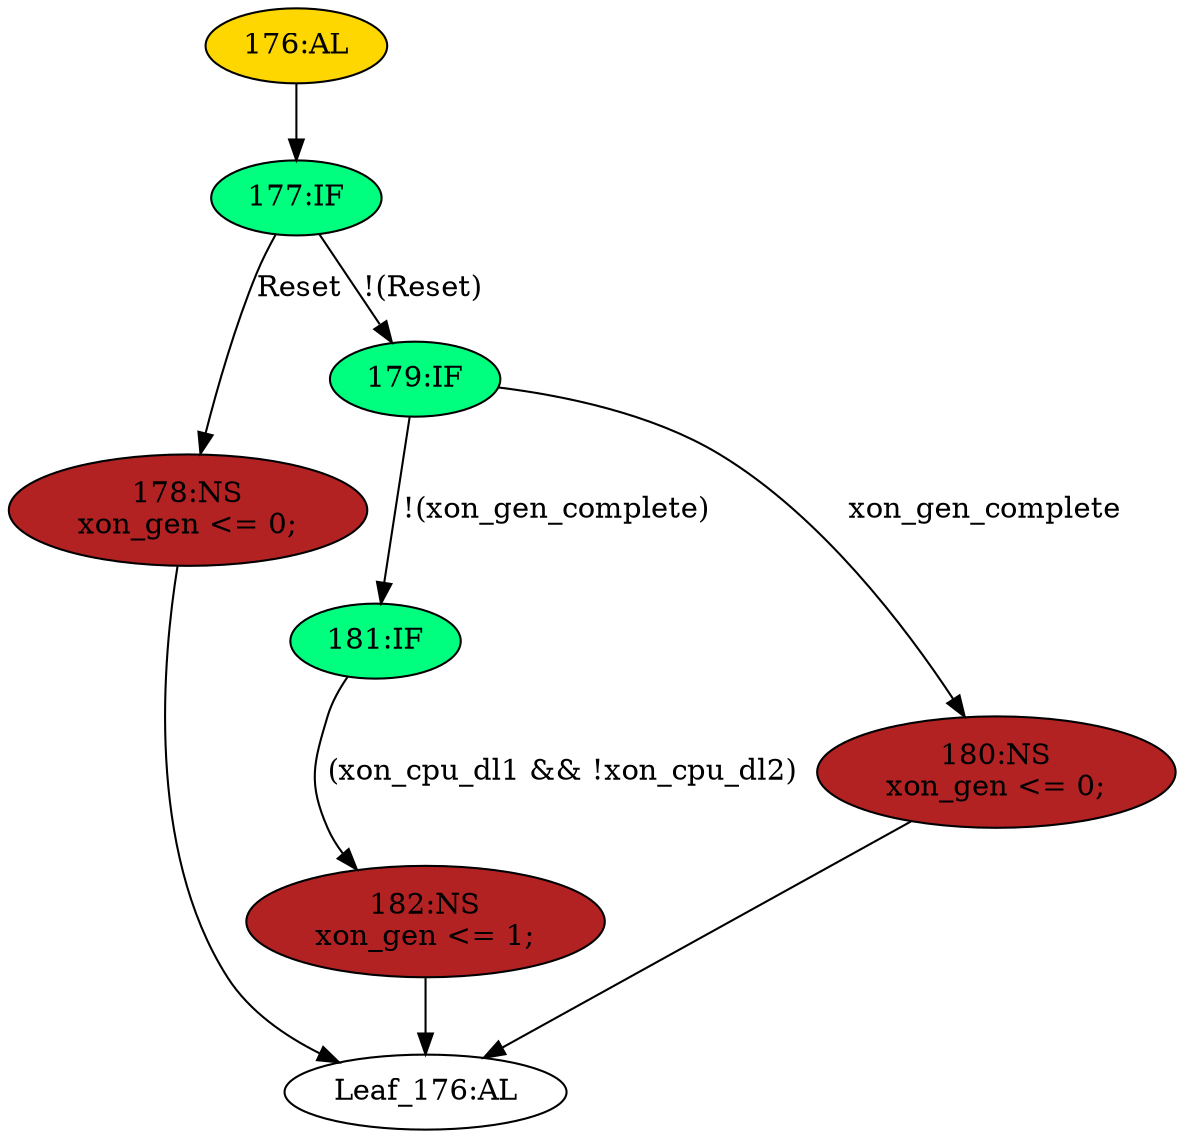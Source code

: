 strict digraph "" {
	node [label="\N"];
	"182:NS"	 [ast="<pyverilog.vparser.ast.NonblockingSubstitution object at 0x7f5c9ac3dbd0>",
		fillcolor=firebrick,
		label="182:NS
xon_gen <= 1;",
		statements="[<pyverilog.vparser.ast.NonblockingSubstitution object at 0x7f5c9ac3dbd0>]",
		style=filled,
		typ=NonblockingSubstitution];
	"Leaf_176:AL"	 [def_var="['xon_gen']",
		label="Leaf_176:AL"];
	"182:NS" -> "Leaf_176:AL"	 [cond="[]",
		lineno=None];
	"178:NS"	 [ast="<pyverilog.vparser.ast.NonblockingSubstitution object at 0x7f5c9ac70250>",
		fillcolor=firebrick,
		label="178:NS
xon_gen <= 0;",
		statements="[<pyverilog.vparser.ast.NonblockingSubstitution object at 0x7f5c9ac70250>]",
		style=filled,
		typ=NonblockingSubstitution];
	"178:NS" -> "Leaf_176:AL"	 [cond="[]",
		lineno=None];
	"181:IF"	 [ast="<pyverilog.vparser.ast.IfStatement object at 0x7f5c9ac70550>",
		fillcolor=springgreen,
		label="181:IF",
		statements="[]",
		style=filled,
		typ=IfStatement];
	"181:IF" -> "182:NS"	 [cond="['xon_cpu_dl1', 'xon_cpu_dl2']",
		label="(xon_cpu_dl1 && !xon_cpu_dl2)",
		lineno=181];
	"180:NS"	 [ast="<pyverilog.vparser.ast.NonblockingSubstitution object at 0x7f5c9ac70710>",
		fillcolor=firebrick,
		label="180:NS
xon_gen <= 0;",
		statements="[<pyverilog.vparser.ast.NonblockingSubstitution object at 0x7f5c9ac70710>]",
		style=filled,
		typ=NonblockingSubstitution];
	"180:NS" -> "Leaf_176:AL"	 [cond="[]",
		lineno=None];
	"179:IF"	 [ast="<pyverilog.vparser.ast.IfStatement object at 0x7f5c9ac70850>",
		fillcolor=springgreen,
		label="179:IF",
		statements="[]",
		style=filled,
		typ=IfStatement];
	"179:IF" -> "181:IF"	 [cond="['xon_gen_complete']",
		label="!(xon_gen_complete)",
		lineno=179];
	"179:IF" -> "180:NS"	 [cond="['xon_gen_complete']",
		label=xon_gen_complete,
		lineno=179];
	"177:IF"	 [ast="<pyverilog.vparser.ast.IfStatement object at 0x7f5c9ac70910>",
		fillcolor=springgreen,
		label="177:IF",
		statements="[]",
		style=filled,
		typ=IfStatement];
	"177:IF" -> "178:NS"	 [cond="['Reset']",
		label=Reset,
		lineno=177];
	"177:IF" -> "179:IF"	 [cond="['Reset']",
		label="!(Reset)",
		lineno=177];
	"176:AL"	 [ast="<pyverilog.vparser.ast.Always object at 0x7f5c9ac70990>",
		clk_sens=True,
		fillcolor=gold,
		label="176:AL",
		sens="['Clk', 'Reset']",
		statements="[]",
		style=filled,
		typ=Always,
		use_var="['xon_cpu_dl2', 'Reset', 'xon_cpu_dl1', 'xon_gen_complete']"];
	"176:AL" -> "177:IF"	 [cond="[]",
		lineno=None];
}
